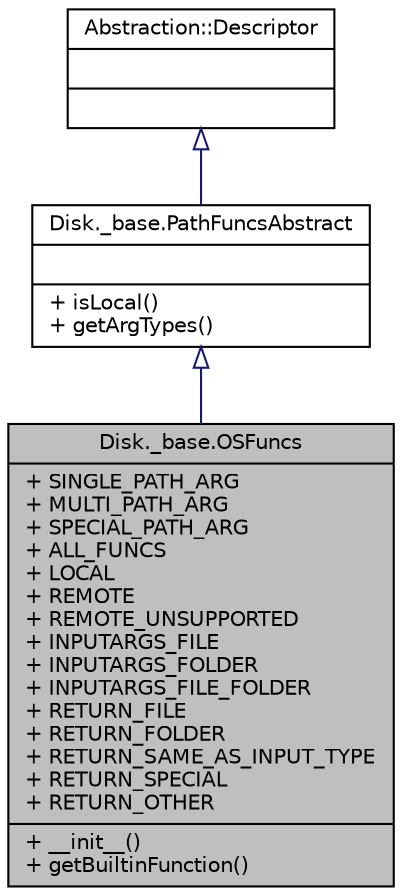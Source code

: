 digraph "Disk._base.OSFuncs"
{
 // INTERACTIVE_SVG=YES
  bgcolor="transparent";
  edge [fontname="Helvetica",fontsize="10",labelfontname="Helvetica",labelfontsize="10"];
  node [fontname="Helvetica",fontsize="10",shape=record];
  Node1 [label="{Disk._base.OSFuncs\n|+ SINGLE_PATH_ARG\l+ MULTI_PATH_ARG\l+ SPECIAL_PATH_ARG\l+ ALL_FUNCS\l+ LOCAL\l+ REMOTE\l+ REMOTE_UNSUPPORTED\l+ INPUTARGS_FILE\l+ INPUTARGS_FOLDER\l+ INPUTARGS_FILE_FOLDER\l+ RETURN_FILE\l+ RETURN_FOLDER\l+ RETURN_SAME_AS_INPUT_TYPE\l+ RETURN_SPECIAL\l+ RETURN_OTHER\l|+ __init__()\l+ getBuiltinFunction()\l}",height=0.2,width=0.4,color="black", fillcolor="grey75", style="filled" fontcolor="black"];
  Node2 -> Node1 [dir="back",color="midnightblue",fontsize="10",style="solid",arrowtail="onormal",fontname="Helvetica"];
  Node2 [label="{Disk._base.PathFuncsAbstract\n||+ isLocal()\l+ getArgTypes()\l}",height=0.2,width=0.4,color="black",URL="$class_disk_1_1__base_1_1_path_funcs_abstract.html"];
  Node3 -> Node2 [dir="back",color="midnightblue",fontsize="10",style="solid",arrowtail="onormal",fontname="Helvetica"];
  Node3 [label="{Abstraction::Descriptor\n||}",height=0.2,width=0.4,color="black",URL="$class_abstraction_1_1_descriptor.html"];
}
